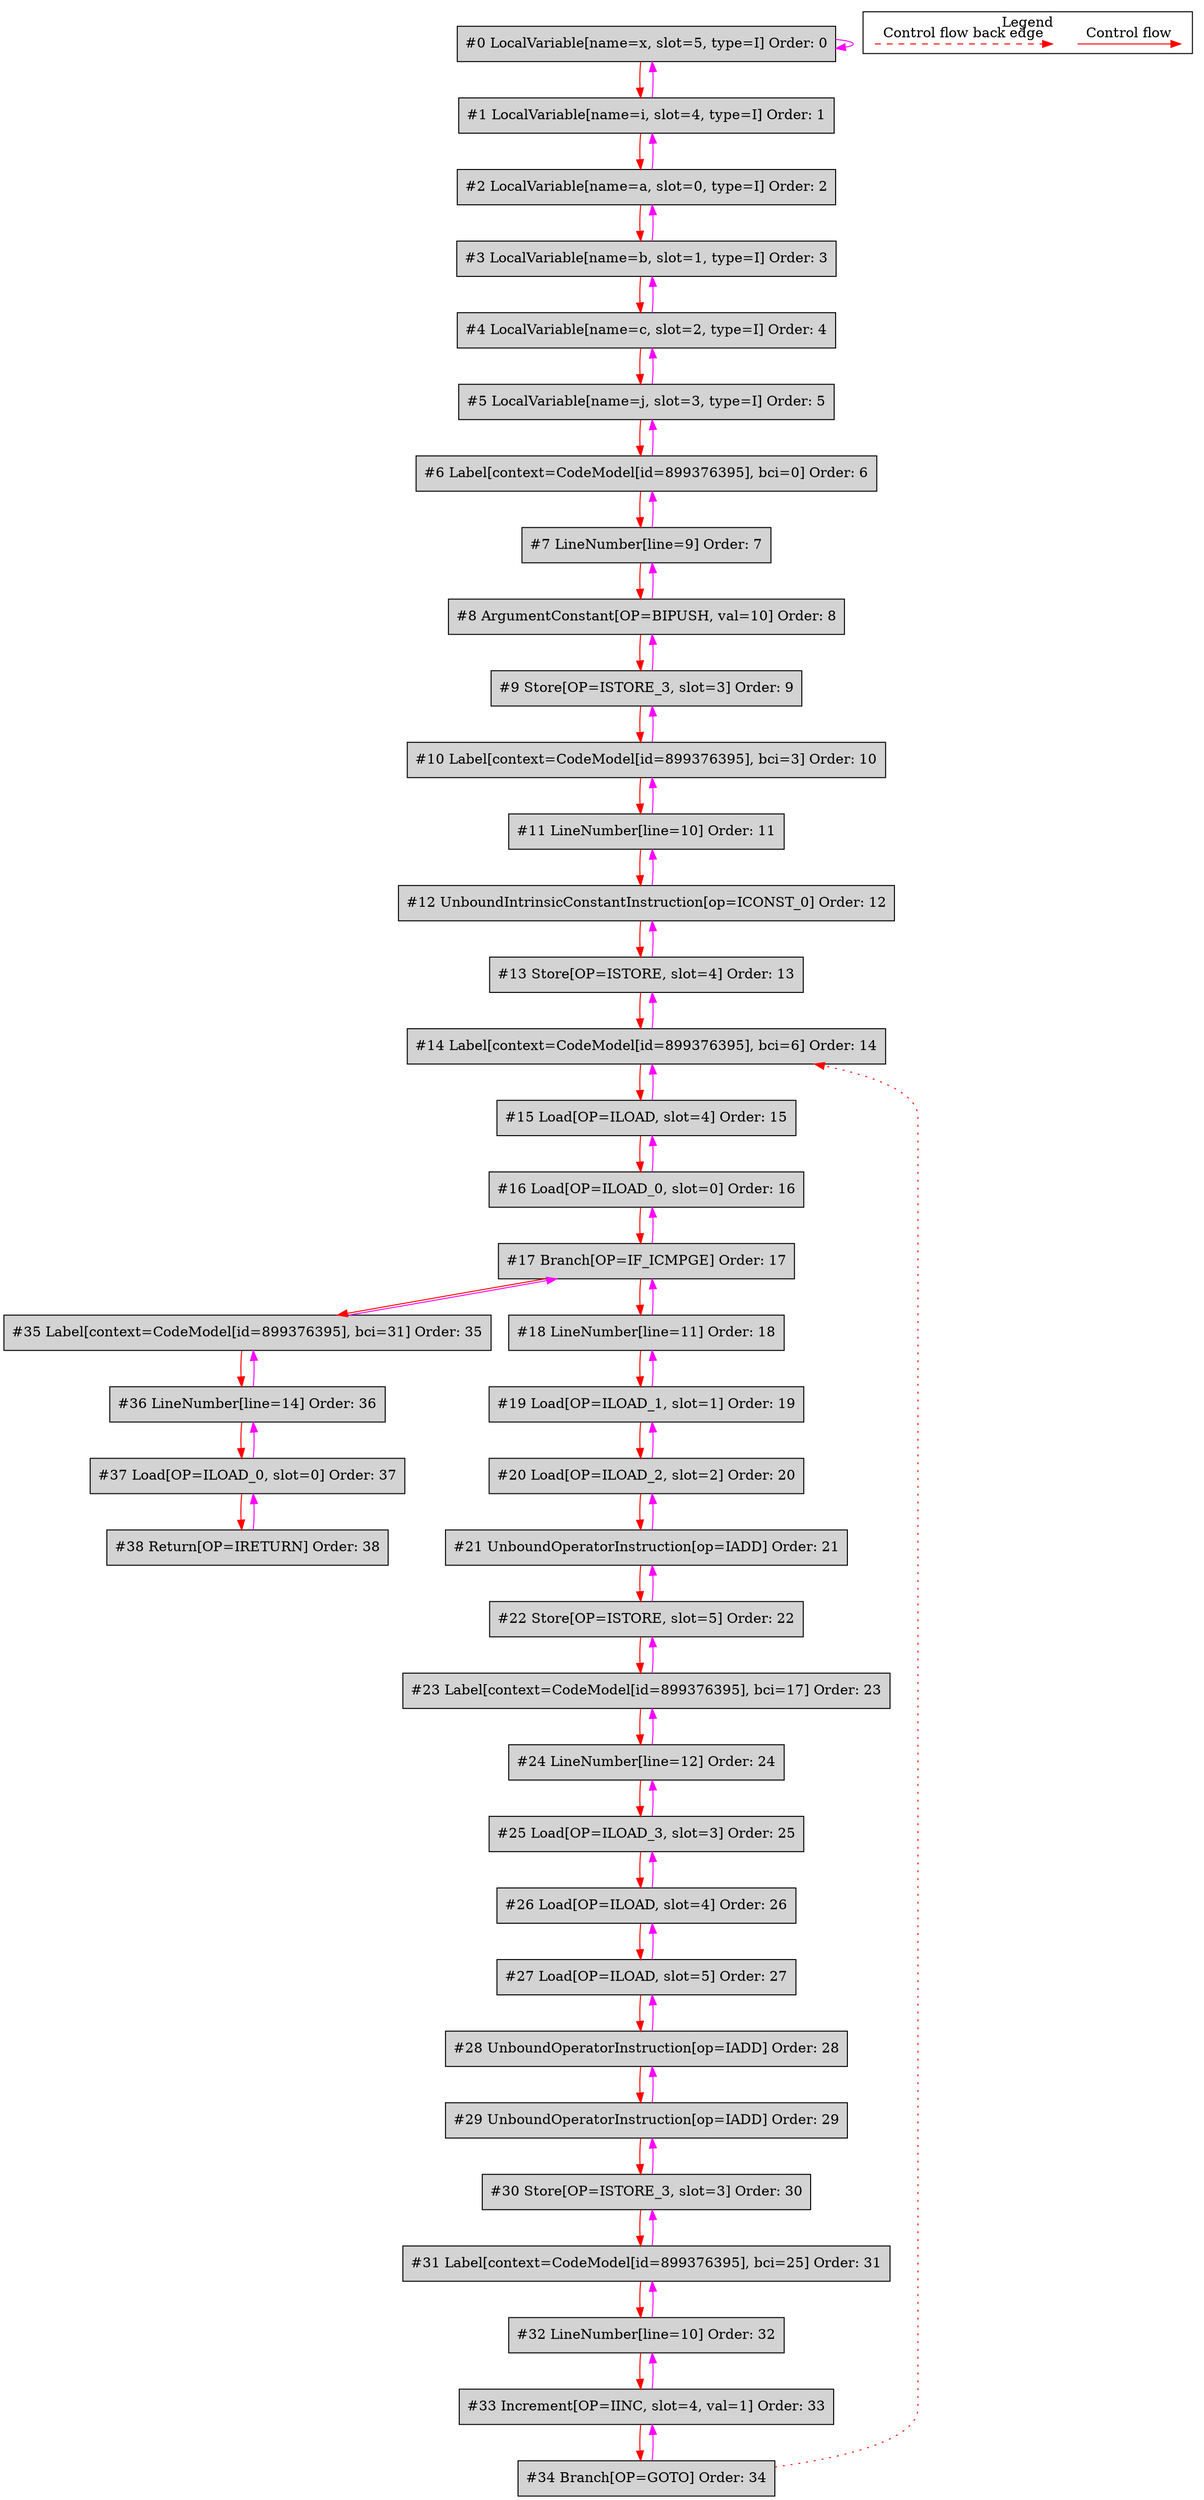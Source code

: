 digraph {
 ordering="in";
 node0[label="#0 LocalVariable[name=x, slot=5, type=I] Order: 0", shape=box, fillcolor=lightgrey, style=filled];
 node1[label="#1 LocalVariable[name=i, slot=4, type=I] Order: 1", shape=box, fillcolor=lightgrey, style=filled];
 node2[label="#2 LocalVariable[name=a, slot=0, type=I] Order: 2", shape=box, fillcolor=lightgrey, style=filled];
 node3[label="#3 LocalVariable[name=b, slot=1, type=I] Order: 3", shape=box, fillcolor=lightgrey, style=filled];
 node4[label="#4 LocalVariable[name=c, slot=2, type=I] Order: 4", shape=box, fillcolor=lightgrey, style=filled];
 node5[label="#5 LocalVariable[name=j, slot=3, type=I] Order: 5", shape=box, fillcolor=lightgrey, style=filled];
 node6[label="#6 Label[context=CodeModel[id=899376395], bci=0] Order: 6", shape=box, fillcolor=lightgrey, style=filled];
 node7[label="#7 LineNumber[line=9] Order: 7", shape=box, fillcolor=lightgrey, style=filled];
 node8[label="#8 ArgumentConstant[OP=BIPUSH, val=10] Order: 8", shape=box, fillcolor=lightgrey, style=filled];
 node9[label="#9 Store[OP=ISTORE_3, slot=3] Order: 9", shape=box, fillcolor=lightgrey, style=filled];
 node10[label="#10 Label[context=CodeModel[id=899376395], bci=3] Order: 10", shape=box, fillcolor=lightgrey, style=filled];
 node11[label="#11 LineNumber[line=10] Order: 11", shape=box, fillcolor=lightgrey, style=filled];
 node12[label="#12 UnboundIntrinsicConstantInstruction[op=ICONST_0] Order: 12", shape=box, fillcolor=lightgrey, style=filled];
 node13[label="#13 Store[OP=ISTORE, slot=4] Order: 13", shape=box, fillcolor=lightgrey, style=filled];
 node14[label="#14 Label[context=CodeModel[id=899376395], bci=6] Order: 14", shape=box, fillcolor=lightgrey, style=filled];
 node15[label="#15 Load[OP=ILOAD, slot=4] Order: 15", shape=box, fillcolor=lightgrey, style=filled];
 node16[label="#16 Load[OP=ILOAD_0, slot=0] Order: 16", shape=box, fillcolor=lightgrey, style=filled];
 node17[label="#17 Branch[OP=IF_ICMPGE] Order: 17", shape=box, fillcolor=lightgrey, style=filled];
 node18[label="#18 LineNumber[line=11] Order: 18", shape=box, fillcolor=lightgrey, style=filled];
 node19[label="#19 Load[OP=ILOAD_1, slot=1] Order: 19", shape=box, fillcolor=lightgrey, style=filled];
 node20[label="#20 Load[OP=ILOAD_2, slot=2] Order: 20", shape=box, fillcolor=lightgrey, style=filled];
 node21[label="#21 UnboundOperatorInstruction[op=IADD] Order: 21", shape=box, fillcolor=lightgrey, style=filled];
 node22[label="#22 Store[OP=ISTORE, slot=5] Order: 22", shape=box, fillcolor=lightgrey, style=filled];
 node23[label="#23 Label[context=CodeModel[id=899376395], bci=17] Order: 23", shape=box, fillcolor=lightgrey, style=filled];
 node24[label="#24 LineNumber[line=12] Order: 24", shape=box, fillcolor=lightgrey, style=filled];
 node25[label="#25 Load[OP=ILOAD_3, slot=3] Order: 25", shape=box, fillcolor=lightgrey, style=filled];
 node26[label="#26 Load[OP=ILOAD, slot=4] Order: 26", shape=box, fillcolor=lightgrey, style=filled];
 node27[label="#27 Load[OP=ILOAD, slot=5] Order: 27", shape=box, fillcolor=lightgrey, style=filled];
 node28[label="#28 UnboundOperatorInstruction[op=IADD] Order: 28", shape=box, fillcolor=lightgrey, style=filled];
 node29[label="#29 UnboundOperatorInstruction[op=IADD] Order: 29", shape=box, fillcolor=lightgrey, style=filled];
 node30[label="#30 Store[OP=ISTORE_3, slot=3] Order: 30", shape=box, fillcolor=lightgrey, style=filled];
 node31[label="#31 Label[context=CodeModel[id=899376395], bci=25] Order: 31", shape=box, fillcolor=lightgrey, style=filled];
 node32[label="#32 LineNumber[line=10] Order: 32", shape=box, fillcolor=lightgrey, style=filled];
 node33[label="#33 Increment[OP=IINC, slot=4, val=1] Order: 33", shape=box, fillcolor=lightgrey, style=filled];
 node34[label="#34 Branch[OP=GOTO] Order: 34", shape=box, fillcolor=lightgrey, style=filled];
 node35[label="#35 Label[context=CodeModel[id=899376395], bci=31] Order: 35", shape=box, fillcolor=lightgrey, style=filled];
 node36[label="#36 LineNumber[line=14] Order: 36", shape=box, fillcolor=lightgrey, style=filled];
 node37[label="#37 Load[OP=ILOAD_0, slot=0] Order: 37", shape=box, fillcolor=lightgrey, style=filled];
 node38[label="#38 Return[OP=IRETURN] Order: 38", shape=box, fillcolor=lightgrey, style=filled];
 node0 -> node0[color=fuchsia];
 node0 -> node1[color=red];
 node1 -> node0[color=fuchsia];
 node1 -> node2[color=red];
 node2 -> node1[color=fuchsia];
 node2 -> node3[color=red];
 node3 -> node2[color=fuchsia];
 node3 -> node4[color=red];
 node4 -> node3[color=fuchsia];
 node4 -> node5[color=red];
 node5 -> node4[color=fuchsia];
 node5 -> node6[color=red];
 node6 -> node5[color=fuchsia];
 node6 -> node7[color=red];
 node7 -> node6[color=fuchsia];
 node7 -> node8[color=red];
 node8 -> node7[color=fuchsia];
 node8 -> node9[color=red];
 node9 -> node8[color=fuchsia];
 node9 -> node10[color=red];
 node10 -> node9[color=fuchsia];
 node10 -> node11[color=red];
 node11 -> node10[color=fuchsia];
 node11 -> node12[color=red];
 node12 -> node11[color=fuchsia];
 node12 -> node13[color=red];
 node13 -> node12[color=fuchsia];
 node13 -> node14[color=red];
 node34 -> node14[color=red, style=dotted];
 node14 -> node13[color=fuchsia];
 node14 -> node15[color=red];
 node15 -> node14[color=fuchsia];
 node15 -> node16[color=red];
 node16 -> node15[color=fuchsia];
 node16 -> node17[color=red];
 node17 -> node16[color=fuchsia];
 node17 -> node18[color=red];
 node18 -> node17[color=fuchsia];
 node18 -> node19[color=red];
 node19 -> node18[color=fuchsia];
 node19 -> node20[color=red];
 node20 -> node19[color=fuchsia];
 node20 -> node21[color=red];
 node21 -> node20[color=fuchsia];
 node21 -> node22[color=red];
 node22 -> node21[color=fuchsia];
 node22 -> node23[color=red];
 node23 -> node22[color=fuchsia];
 node23 -> node24[color=red];
 node24 -> node23[color=fuchsia];
 node24 -> node25[color=red];
 node25 -> node24[color=fuchsia];
 node25 -> node26[color=red];
 node26 -> node25[color=fuchsia];
 node26 -> node27[color=red];
 node27 -> node26[color=fuchsia];
 node27 -> node28[color=red];
 node28 -> node27[color=fuchsia];
 node28 -> node29[color=red];
 node29 -> node28[color=fuchsia];
 node29 -> node30[color=red];
 node30 -> node29[color=fuchsia];
 node30 -> node31[color=red];
 node31 -> node30[color=fuchsia];
 node31 -> node32[color=red];
 node32 -> node31[color=fuchsia];
 node32 -> node33[color=red];
 node33 -> node32[color=fuchsia];
 node33 -> node34[color=red];
 node34 -> node33[color=fuchsia];
 node17 -> node35[color=red];
 node35 -> node17[color=fuchsia];
 node35 -> node36[color=red];
 node36 -> node35[color=fuchsia];
 node36 -> node37[color=red];
 node37 -> node36[color=fuchsia];
 node37 -> node38[color=red];
 node38 -> node37[color=fuchsia];
 subgraph cluster_000 {
  label = "Legend";
  node [shape=point]
  {
   rank=same;
   c0 [style = invis];
   c1 [style = invis];
   c2 [style = invis];
   c3 [style = invis];
  }
  c0 -> c1 [label="Control flow", style=solid, color=red]
  c2 -> c3 [label="Control flow back edge", style=dashed, color=red]
 }

}
